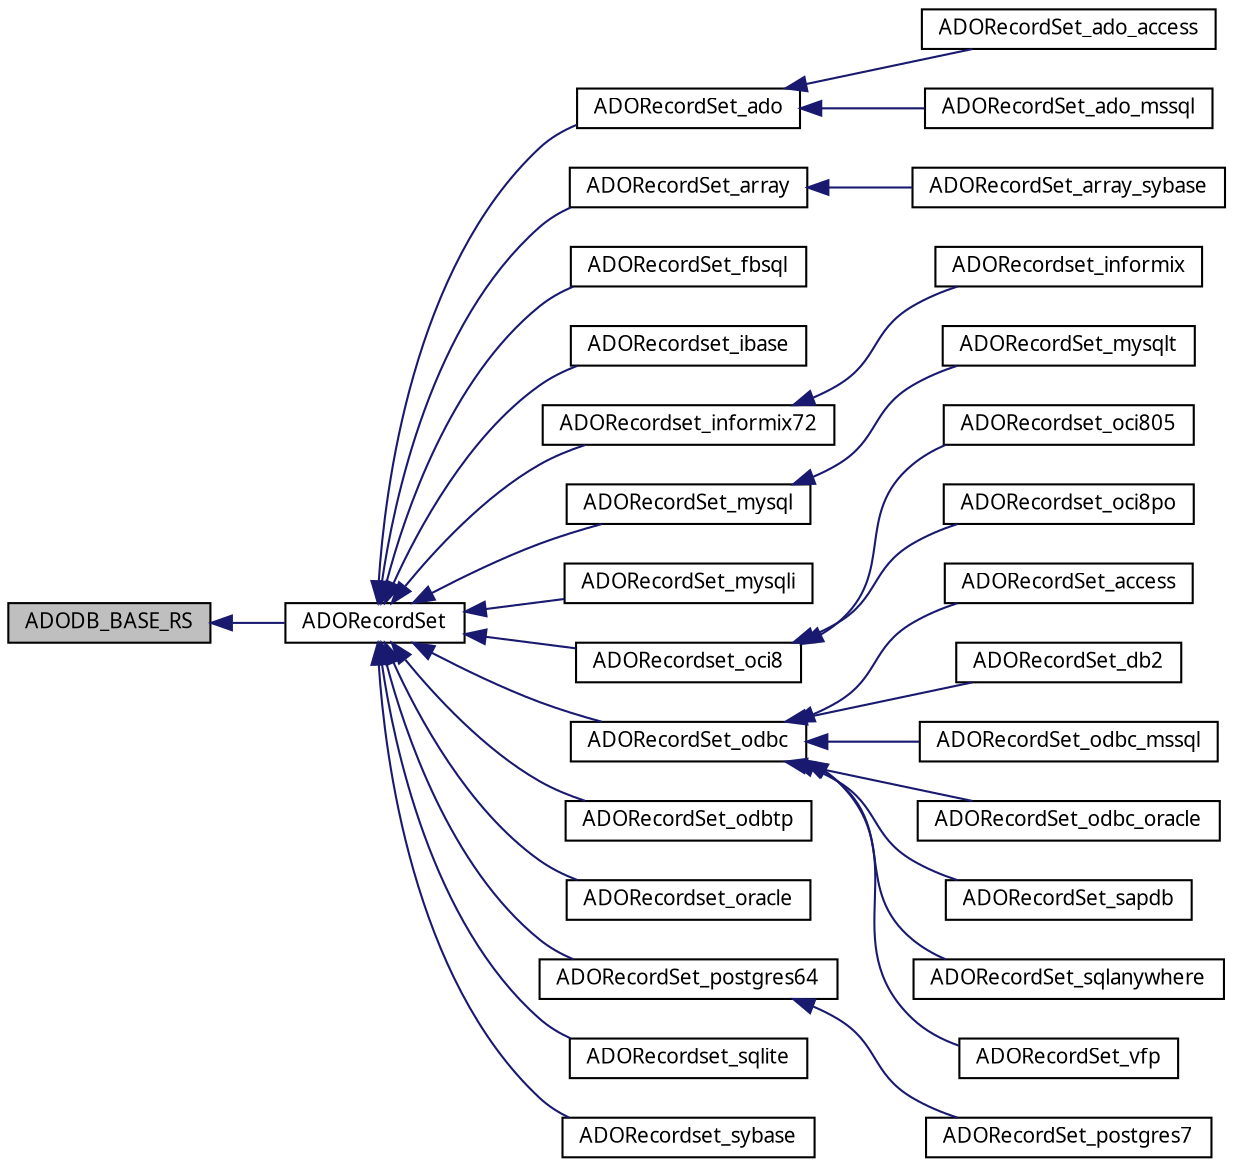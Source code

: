 digraph G
{
  bgcolor="transparent";
  edge [fontname="FreeSans.ttf",fontsize=10,labelfontname="FreeSans.ttf",labelfontsize=10];
  node [fontname="FreeSans.ttf",fontsize=10,shape=record];
  rankdir=LR;
  Node1 [label="ADODB_BASE_RS",height=0.2,width=0.4,color="black", fillcolor="grey75", style="filled" fontcolor="black"];
  Node1 -> Node2 [dir=back,color="midnightblue",fontsize=10,style="solid",fontname="FreeSans.ttf"];
  Node2 [label="ADORecordSet",height=0.2,width=0.4,color="black",URL="$class_a_d_o_record_set.html"];
  Node2 -> Node3 [dir=back,color="midnightblue",fontsize=10,style="solid",fontname="FreeSans.ttf"];
  Node3 [label="ADORecordSet_ado",height=0.2,width=0.4,color="black",URL="$class_a_d_o_record_set__ado.html"];
  Node3 -> Node4 [dir=back,color="midnightblue",fontsize=10,style="solid",fontname="FreeSans.ttf"];
  Node4 [label="ADORecordSet_ado_access",height=0.2,width=0.4,color="black",URL="$class_a_d_o_record_set__ado__access.html"];
  Node3 -> Node5 [dir=back,color="midnightblue",fontsize=10,style="solid",fontname="FreeSans.ttf"];
  Node5 [label="ADORecordSet_ado_mssql",height=0.2,width=0.4,color="black",URL="$class_a_d_o_record_set__ado__mssql.html"];
  Node2 -> Node6 [dir=back,color="midnightblue",fontsize=10,style="solid",fontname="FreeSans.ttf"];
  Node6 [label="ADORecordSet_array",height=0.2,width=0.4,color="black",URL="$class_a_d_o_record_set__array.html"];
  Node6 -> Node7 [dir=back,color="midnightblue",fontsize=10,style="solid",fontname="FreeSans.ttf"];
  Node7 [label="ADORecordSet_array_sybase",height=0.2,width=0.4,color="black",URL="$class_a_d_o_record_set__array__sybase.html"];
  Node2 -> Node8 [dir=back,color="midnightblue",fontsize=10,style="solid",fontname="FreeSans.ttf"];
  Node8 [label="ADORecordSet_fbsql",height=0.2,width=0.4,color="black",URL="$class_a_d_o_record_set__fbsql.html"];
  Node2 -> Node9 [dir=back,color="midnightblue",fontsize=10,style="solid",fontname="FreeSans.ttf"];
  Node9 [label="ADORecordset_ibase",height=0.2,width=0.4,color="black",URL="$class_a_d_o_recordset__ibase.html"];
  Node2 -> Node10 [dir=back,color="midnightblue",fontsize=10,style="solid",fontname="FreeSans.ttf"];
  Node10 [label="ADORecordset_informix72",height=0.2,width=0.4,color="black",URL="$class_a_d_o_recordset__informix72.html"];
  Node10 -> Node11 [dir=back,color="midnightblue",fontsize=10,style="solid",fontname="FreeSans.ttf"];
  Node11 [label="ADORecordset_informix",height=0.2,width=0.4,color="black",URL="$class_a_d_o_recordset__informix.html"];
  Node2 -> Node12 [dir=back,color="midnightblue",fontsize=10,style="solid",fontname="FreeSans.ttf"];
  Node12 [label="ADORecordSet_mysql",height=0.2,width=0.4,color="black",URL="$class_a_d_o_record_set__mysql.html"];
  Node12 -> Node13 [dir=back,color="midnightblue",fontsize=10,style="solid",fontname="FreeSans.ttf"];
  Node13 [label="ADORecordSet_mysqlt",height=0.2,width=0.4,color="black",URL="$class_a_d_o_record_set__mysqlt.html"];
  Node2 -> Node14 [dir=back,color="midnightblue",fontsize=10,style="solid",fontname="FreeSans.ttf"];
  Node14 [label="ADORecordSet_mysqli",height=0.2,width=0.4,color="black",URL="$class_a_d_o_record_set__mysqli.html"];
  Node2 -> Node15 [dir=back,color="midnightblue",fontsize=10,style="solid",fontname="FreeSans.ttf"];
  Node15 [label="ADORecordset_oci8",height=0.2,width=0.4,color="black",URL="$class_a_d_o_recordset__oci8.html"];
  Node15 -> Node16 [dir=back,color="midnightblue",fontsize=10,style="solid",fontname="FreeSans.ttf"];
  Node16 [label="ADORecordset_oci805",height=0.2,width=0.4,color="black",URL="$class_a_d_o_recordset__oci805.html"];
  Node15 -> Node17 [dir=back,color="midnightblue",fontsize=10,style="solid",fontname="FreeSans.ttf"];
  Node17 [label="ADORecordset_oci8po",height=0.2,width=0.4,color="black",URL="$class_a_d_o_recordset__oci8po.html"];
  Node2 -> Node18 [dir=back,color="midnightblue",fontsize=10,style="solid",fontname="FreeSans.ttf"];
  Node18 [label="ADORecordSet_odbc",height=0.2,width=0.4,color="black",URL="$class_a_d_o_record_set__odbc.html"];
  Node18 -> Node19 [dir=back,color="midnightblue",fontsize=10,style="solid",fontname="FreeSans.ttf"];
  Node19 [label="ADORecordSet_access",height=0.2,width=0.4,color="black",URL="$class_a_d_o_record_set__access.html"];
  Node18 -> Node20 [dir=back,color="midnightblue",fontsize=10,style="solid",fontname="FreeSans.ttf"];
  Node20 [label="ADORecordSet_db2",height=0.2,width=0.4,color="black",URL="$class_a_d_o_record_set__db2.html"];
  Node18 -> Node21 [dir=back,color="midnightblue",fontsize=10,style="solid",fontname="FreeSans.ttf"];
  Node21 [label="ADORecordSet_odbc_mssql",height=0.2,width=0.4,color="black",URL="$class_a_d_o_record_set__odbc__mssql.html"];
  Node18 -> Node22 [dir=back,color="midnightblue",fontsize=10,style="solid",fontname="FreeSans.ttf"];
  Node22 [label="ADORecordSet_odbc_oracle",height=0.2,width=0.4,color="black",URL="$class_a_d_o_record_set__odbc__oracle.html"];
  Node18 -> Node23 [dir=back,color="midnightblue",fontsize=10,style="solid",fontname="FreeSans.ttf"];
  Node23 [label="ADORecordSet_sapdb",height=0.2,width=0.4,color="black",URL="$class_a_d_o_record_set__sapdb.html"];
  Node18 -> Node24 [dir=back,color="midnightblue",fontsize=10,style="solid",fontname="FreeSans.ttf"];
  Node24 [label="ADORecordSet_sqlanywhere",height=0.2,width=0.4,color="black",URL="$class_a_d_o_record_set__sqlanywhere.html"];
  Node18 -> Node25 [dir=back,color="midnightblue",fontsize=10,style="solid",fontname="FreeSans.ttf"];
  Node25 [label="ADORecordSet_vfp",height=0.2,width=0.4,color="black",URL="$class_a_d_o_record_set__vfp.html"];
  Node2 -> Node26 [dir=back,color="midnightblue",fontsize=10,style="solid",fontname="FreeSans.ttf"];
  Node26 [label="ADORecordSet_odbtp",height=0.2,width=0.4,color="black",URL="$class_a_d_o_record_set__odbtp.html"];
  Node2 -> Node27 [dir=back,color="midnightblue",fontsize=10,style="solid",fontname="FreeSans.ttf"];
  Node27 [label="ADORecordset_oracle",height=0.2,width=0.4,color="black",URL="$class_a_d_o_recordset__oracle.html"];
  Node2 -> Node28 [dir=back,color="midnightblue",fontsize=10,style="solid",fontname="FreeSans.ttf"];
  Node28 [label="ADORecordSet_postgres64",height=0.2,width=0.4,color="black",URL="$class_a_d_o_record_set__postgres64.html"];
  Node28 -> Node29 [dir=back,color="midnightblue",fontsize=10,style="solid",fontname="FreeSans.ttf"];
  Node29 [label="ADORecordSet_postgres7",height=0.2,width=0.4,color="black",URL="$class_a_d_o_record_set__postgres7.html"];
  Node2 -> Node30 [dir=back,color="midnightblue",fontsize=10,style="solid",fontname="FreeSans.ttf"];
  Node30 [label="ADORecordset_sqlite",height=0.2,width=0.4,color="black",URL="$class_a_d_o_recordset__sqlite.html"];
  Node2 -> Node31 [dir=back,color="midnightblue",fontsize=10,style="solid",fontname="FreeSans.ttf"];
  Node31 [label="ADORecordset_sybase",height=0.2,width=0.4,color="black",URL="$class_a_d_o_recordset__sybase.html"];
}
